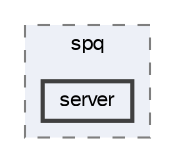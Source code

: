 digraph "src/main/java/es/deusto/spq/server"
{
 // LATEX_PDF_SIZE
  bgcolor="transparent";
  edge [fontname=FreeSans,fontsize=10,labelfontname=FreeSans,labelfontsize=10];
  node [fontname=FreeSans,fontsize=10,shape=box,height=0.2,width=0.4];
  compound=true
  subgraph clusterdir_7df73947654fe6d5c668d5365112078e {
    graph [ bgcolor="#edf0f7", pencolor="grey50", label="spq", fontname=FreeSans,fontsize=10 style="filled,dashed", URL="dir_7df73947654fe6d5c668d5365112078e.html",tooltip=""]
  dir_de437d1c073fb9332ce6284ff6cf50be [label="server", fillcolor="#edf0f7", color="grey25", style="filled,bold", URL="dir_de437d1c073fb9332ce6284ff6cf50be.html",tooltip=""];
  }
}
